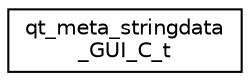digraph "Graphical Class Hierarchy"
{
 // LATEX_PDF_SIZE
  edge [fontname="Helvetica",fontsize="10",labelfontname="Helvetica",labelfontsize="10"];
  node [fontname="Helvetica",fontsize="10",shape=record];
  rankdir="LR";
  Node0 [label="qt_meta_stringdata\l_GUI_C_t",height=0.2,width=0.4,color="black", fillcolor="white", style="filled",URL="$structqt__meta__stringdata___g_u_i___c__t.html",tooltip=" "];
}
